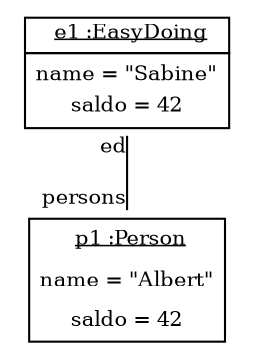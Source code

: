 graph UMLObjectDigram1 {
    
	node [shape = none, fontsize = 10]; 
	edge [fontsize = 10];
	
	e1 [label=<<table border="0" cellborder="1" cellspacing="0"> <tr> <td> <u>e1 :EasyDoing</u></td></tr> 
	           <tr> <td> <table border="0" cellborder="0" cellspacing="0"><tr><td>name = "Sabine"</td></tr><tr><td>saldo = 42</td></tr></table></td></tr></table>>];
	p1 [label=<<table border="1" cellborder="0" cellspacing="0" cellpadding="4"> <tr> <td> <u>p1 :Person</u></td></tr> <tr><td>name = "Albert"</td></tr><tr><td>saldo = 42</td></tr></table>>];
	
	e1 -- p1 [headlabel = "persons" taillabel = "ed"];

}